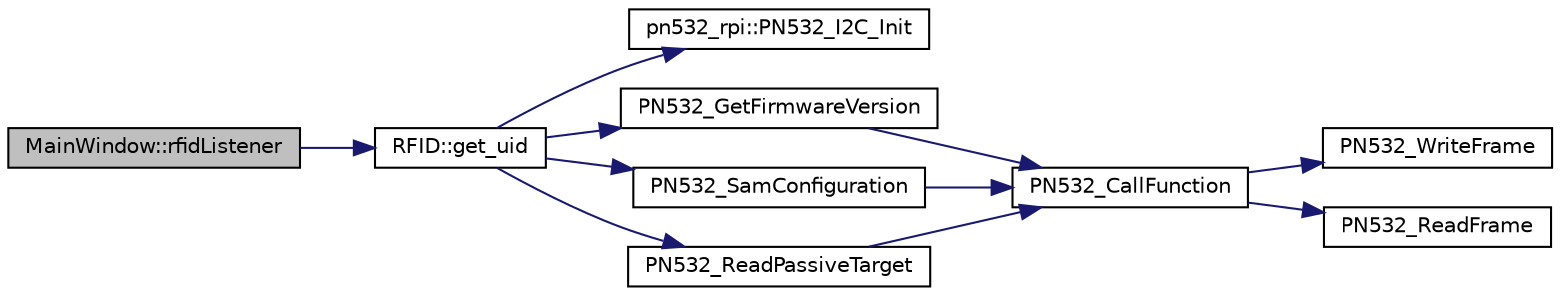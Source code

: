 digraph "MainWindow::rfidListener"
{
  edge [fontname="Helvetica",fontsize="10",labelfontname="Helvetica",labelfontsize="10"];
  node [fontname="Helvetica",fontsize="10",shape=record];
  rankdir="LR";
  Node1 [label="MainWindow::rfidListener",height=0.2,width=0.4,color="black", fillcolor="grey75", style="filled", fontcolor="black"];
  Node1 -> Node2 [color="midnightblue",fontsize="10",style="solid",fontname="Helvetica"];
  Node2 [label="RFID::get_uid",height=0.2,width=0.4,color="black", fillcolor="white", style="filled",URL="$class_r_f_i_d.html#a99dfed3a0809e70d05b7b58fcaa4e292",tooltip="PN532 checks if card is present and read. "];
  Node2 -> Node3 [color="midnightblue",fontsize="10",style="solid",fontname="Helvetica"];
  Node3 [label="pn532_rpi::PN532_I2C_Init",height=0.2,width=0.4,color="black", fillcolor="white", style="filled",URL="$classpn532__rpi.html#a6e82be3a5b5c2c311a4089be49632be5"];
  Node2 -> Node4 [color="midnightblue",fontsize="10",style="solid",fontname="Helvetica"];
  Node4 [label="PN532_GetFirmwareVersion",height=0.2,width=0.4,color="black", fillcolor="white", style="filled",URL="$pn532_8cpp.html#a4a5149d342a7cbf16bd27775d35ab223",tooltip=": Call PN532 GetFirmwareVersion function and return a buff with the IC, Ver, Rev, and Support values..."];
  Node4 -> Node5 [color="midnightblue",fontsize="10",style="solid",fontname="Helvetica"];
  Node5 [label="PN532_CallFunction",height=0.2,width=0.4,color="black", fillcolor="white", style="filled",URL="$pn532_8cpp.html#aa4146df1d7d798bbffb18e5a65b88d98",tooltip=": Send specified command to the PN532 and expect up to response_length. Will wait up to timeout secon..."];
  Node5 -> Node6 [color="midnightblue",fontsize="10",style="solid",fontname="Helvetica"];
  Node6 [label="PN532_WriteFrame",height=0.2,width=0.4,color="black", fillcolor="white", style="filled",URL="$pn532_8cpp.html#a69de98d80406ff97f062c67d0bfb3cef",tooltip=": Write a frame to the PN532 of at most length bytes in size. Note that less than length bytes might ..."];
  Node5 -> Node7 [color="midnightblue",fontsize="10",style="solid",fontname="Helvetica"];
  Node7 [label="PN532_ReadFrame",height=0.2,width=0.4,color="black", fillcolor="white", style="filled",URL="$pn532_8cpp.html#a4e5a0ec49ff921bd45850ea499bf7f53",tooltip=": Read a response frame from the PN532 of at most length bytes in size. Note that less than length by..."];
  Node2 -> Node8 [color="midnightblue",fontsize="10",style="solid",fontname="Helvetica"];
  Node8 [label="PN532_SamConfiguration",height=0.2,width=0.4,color="black", fillcolor="white", style="filled",URL="$pn532_8cpp.html#a92f904fc7bf1027b59f337434973efb6",tooltip=": Configure the PN532 to read MiFare cards. "];
  Node8 -> Node5 [color="midnightblue",fontsize="10",style="solid",fontname="Helvetica"];
  Node2 -> Node9 [color="midnightblue",fontsize="10",style="solid",fontname="Helvetica"];
  Node9 [label="PN532_ReadPassiveTarget",height=0.2,width=0.4,color="black", fillcolor="white", style="filled",URL="$pn532_8cpp.html#a5ff91aa6deba1450e4b10350be219ad5",tooltip=": Wait for a MiFare card to be available and return its UID when found. Will wait up to timeout secon..."];
  Node9 -> Node5 [color="midnightblue",fontsize="10",style="solid",fontname="Helvetica"];
}
